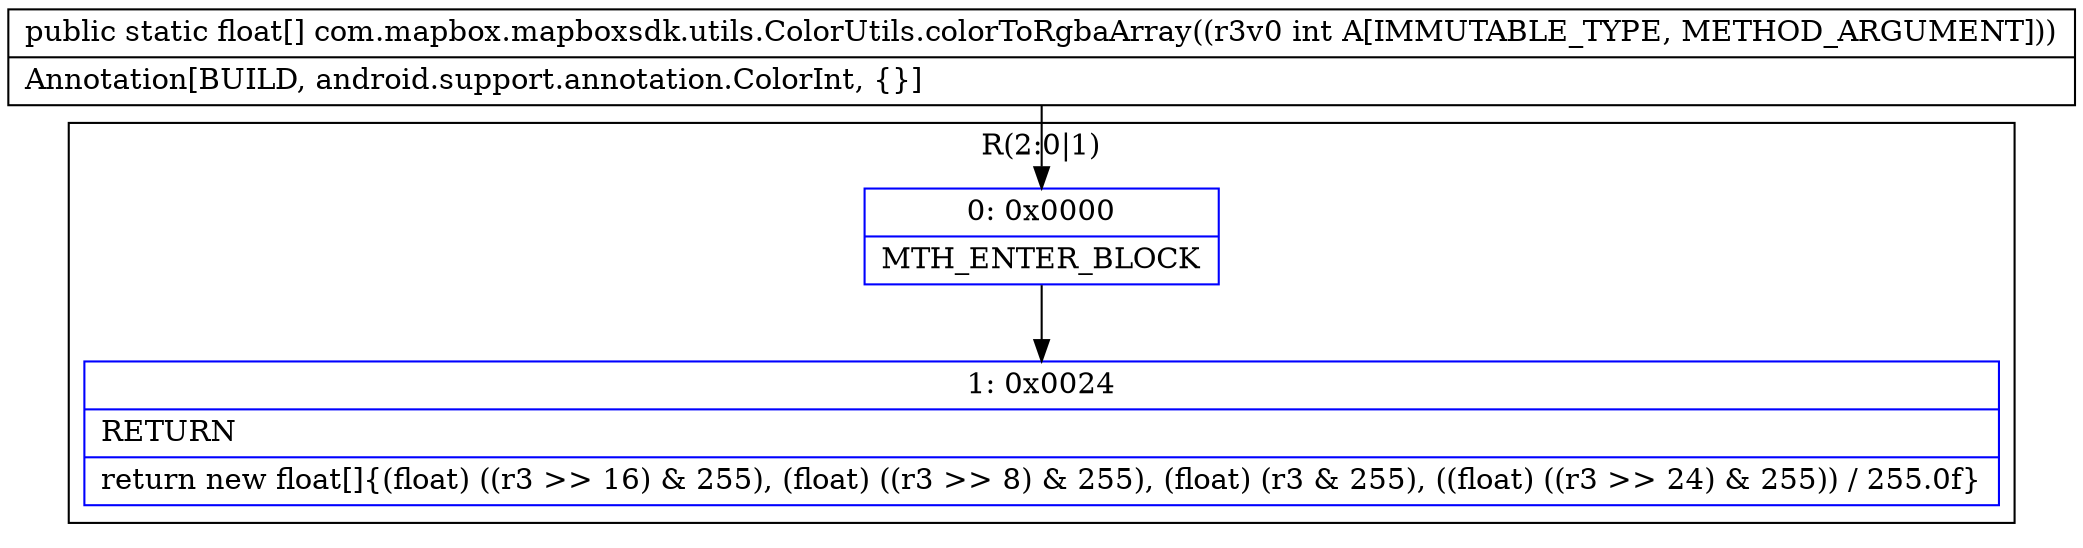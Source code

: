 digraph "CFG forcom.mapbox.mapboxsdk.utils.ColorUtils.colorToRgbaArray(I)[F" {
subgraph cluster_Region_1107653788 {
label = "R(2:0|1)";
node [shape=record,color=blue];
Node_0 [shape=record,label="{0\:\ 0x0000|MTH_ENTER_BLOCK\l}"];
Node_1 [shape=record,label="{1\:\ 0x0024|RETURN\l|return new float[]\{(float) ((r3 \>\> 16) & 255), (float) ((r3 \>\> 8) & 255), (float) (r3 & 255), ((float) ((r3 \>\> 24) & 255)) \/ 255.0f\}\l}"];
}
MethodNode[shape=record,label="{public static float[] com.mapbox.mapboxsdk.utils.ColorUtils.colorToRgbaArray((r3v0 int A[IMMUTABLE_TYPE, METHOD_ARGUMENT]))  | Annotation[BUILD, android.support.annotation.ColorInt, \{\}]\l}"];
MethodNode -> Node_0;
Node_0 -> Node_1;
}

